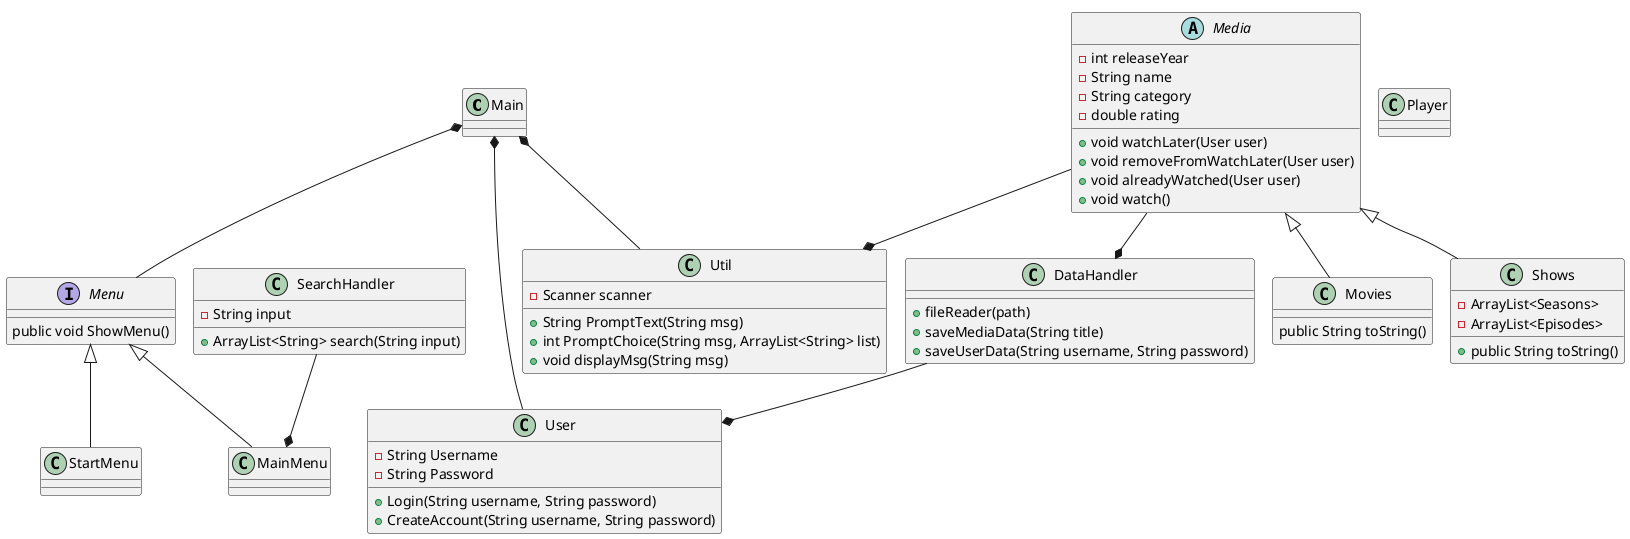 @startuml
!pragma layout smetana

Class Main{
}

Interface Menu{
public void ShowMenu()
}

Class Player {

}

Class User{
- String Username
- String Password
+ Login(String username, String password)
+ CreateAccount(String username, String password)
}

Class SearchHandler {
- String input
+ ArrayList<String> search(String input)
}

Class DataHandler{
+ fileReader(path)
+ saveMediaData(String title)
+ saveUserData(String username, String password)
}

Abstract Media{
- int releaseYear
- String name
- String category
- double rating
+ void watchLater(User user)
+ void removeFromWatchLater(User user)
+ void alreadyWatched(User user)
+ void watch()
}

Class Util{
- Scanner scanner
+ String PromptText(String msg)
+ int PromptChoice(String msg, ArrayList<String> list)
+ void displayMsg(String msg)
}

Class Movies{
public String toString()
}

Class Shows{
- ArrayList<Seasons>
- ArrayList<Episodes>
+ public String toString()
}

SearchHandler --* MainMenu
Main *-- Menu
Menu <|-- StartMenu
Main *-- Util
Main *-- User
Menu <|-- MainMenu
Media --* Util
Media <|-- Shows
Media <|-- Movies
DataHandler --* User
Media --* DataHandler



@enduml